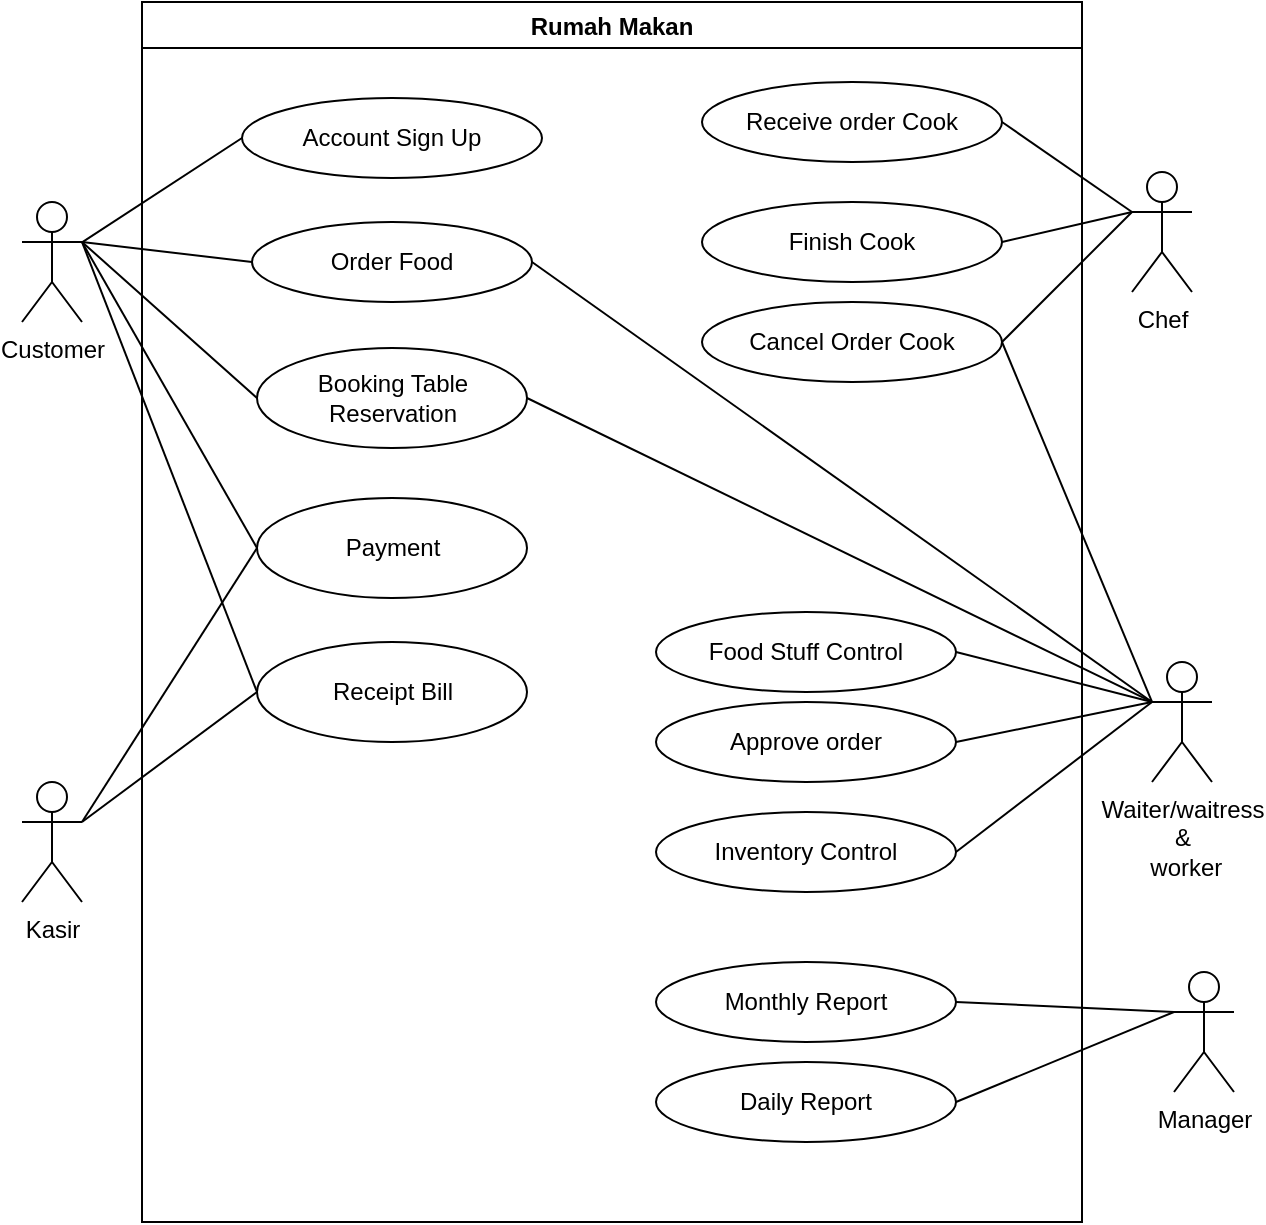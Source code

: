 <mxfile version="20.3.0" type="device"><diagram id="4CxAPelSGZY1QpWf6ZAB" name="Page-1"><mxGraphModel dx="1038" dy="641" grid="1" gridSize="10" guides="1" tooltips="1" connect="1" arrows="1" fold="1" page="1" pageScale="1" pageWidth="850" pageHeight="1100" math="0" shadow="0"><root><mxCell id="0"/><mxCell id="1" parent="0"/><mxCell id="BqO6qnWoC43N9BZCCzg2-1" value="Customer" style="shape=umlActor;verticalLabelPosition=bottom;verticalAlign=top;html=1;outlineConnect=0;" parent="1" vertex="1"><mxGeometry x="133" y="210" width="30" height="60" as="geometry"/></mxCell><mxCell id="BqO6qnWoC43N9BZCCzg2-4" value="Chef" style="shape=umlActor;verticalLabelPosition=bottom;verticalAlign=top;html=1;outlineConnect=0;" parent="1" vertex="1"><mxGeometry x="688" y="195" width="30" height="60" as="geometry"/></mxCell><mxCell id="BqO6qnWoC43N9BZCCzg2-5" value="Kasir" style="shape=umlActor;verticalLabelPosition=bottom;verticalAlign=top;html=1;outlineConnect=0;" parent="1" vertex="1"><mxGeometry x="133" y="500" width="30" height="60" as="geometry"/></mxCell><mxCell id="BqO6qnWoC43N9BZCCzg2-6" value="Waiter/waitress &lt;br&gt;&amp;amp;&lt;br&gt;&amp;nbsp;worker" style="shape=umlActor;verticalLabelPosition=bottom;verticalAlign=top;html=1;outlineConnect=0;" parent="1" vertex="1"><mxGeometry x="698" y="440" width="30" height="60" as="geometry"/></mxCell><mxCell id="BqO6qnWoC43N9BZCCzg2-28" value="Rumah Makan" style="swimlane;" parent="1" vertex="1"><mxGeometry x="193" y="110" width="470" height="610" as="geometry"/></mxCell><mxCell id="BqO6qnWoC43N9BZCCzg2-29" value="Account Sign Up" style="ellipse;whiteSpace=wrap;html=1;" parent="BqO6qnWoC43N9BZCCzg2-28" vertex="1"><mxGeometry x="50" y="48" width="150" height="40" as="geometry"/></mxCell><mxCell id="BqO6qnWoC43N9BZCCzg2-30" value="Approve order" style="ellipse;whiteSpace=wrap;html=1;" parent="BqO6qnWoC43N9BZCCzg2-28" vertex="1"><mxGeometry x="257" y="350" width="150" height="40" as="geometry"/></mxCell><mxCell id="BqO6qnWoC43N9BZCCzg2-31" value="Cancel Order Cook" style="ellipse;whiteSpace=wrap;html=1;" parent="BqO6qnWoC43N9BZCCzg2-28" vertex="1"><mxGeometry x="280" y="150" width="150" height="40" as="geometry"/></mxCell><mxCell id="BqO6qnWoC43N9BZCCzg2-32" value="Order Food" style="ellipse;whiteSpace=wrap;html=1;" parent="BqO6qnWoC43N9BZCCzg2-28" vertex="1"><mxGeometry x="55" y="110" width="140" height="40" as="geometry"/></mxCell><mxCell id="BqO6qnWoC43N9BZCCzg2-33" value="Booking Table Reservation" style="ellipse;whiteSpace=wrap;html=1;" parent="BqO6qnWoC43N9BZCCzg2-28" vertex="1"><mxGeometry x="57.5" y="173" width="135" height="50" as="geometry"/></mxCell><mxCell id="BqO6qnWoC43N9BZCCzg2-34" value="Finish Cook" style="ellipse;whiteSpace=wrap;html=1;" parent="BqO6qnWoC43N9BZCCzg2-28" vertex="1"><mxGeometry x="280" y="100" width="150" height="40" as="geometry"/></mxCell><mxCell id="BqO6qnWoC43N9BZCCzg2-35" value="Daily Report" style="ellipse;whiteSpace=wrap;html=1;" parent="BqO6qnWoC43N9BZCCzg2-28" vertex="1"><mxGeometry x="257" y="530" width="150" height="40" as="geometry"/></mxCell><mxCell id="BqO6qnWoC43N9BZCCzg2-37" value="Payment" style="ellipse;whiteSpace=wrap;html=1;" parent="BqO6qnWoC43N9BZCCzg2-28" vertex="1"><mxGeometry x="57.5" y="248" width="135" height="50" as="geometry"/></mxCell><mxCell id="BqO6qnWoC43N9BZCCzg2-38" value="Receipt Bill" style="ellipse;whiteSpace=wrap;html=1;" parent="BqO6qnWoC43N9BZCCzg2-28" vertex="1"><mxGeometry x="57.5" y="320" width="135" height="50" as="geometry"/></mxCell><mxCell id="BqO6qnWoC43N9BZCCzg2-39" value="Food Stuff Control" style="ellipse;whiteSpace=wrap;html=1;" parent="BqO6qnWoC43N9BZCCzg2-28" vertex="1"><mxGeometry x="257" y="305" width="150" height="40" as="geometry"/></mxCell><mxCell id="BqO6qnWoC43N9BZCCzg2-40" value="Monthly Report" style="ellipse;whiteSpace=wrap;html=1;" parent="BqO6qnWoC43N9BZCCzg2-28" vertex="1"><mxGeometry x="257" y="480" width="150" height="40" as="geometry"/></mxCell><mxCell id="BqO6qnWoC43N9BZCCzg2-54" value="Receive order Cook" style="ellipse;whiteSpace=wrap;html=1;" parent="BqO6qnWoC43N9BZCCzg2-28" vertex="1"><mxGeometry x="280" y="40" width="150" height="40" as="geometry"/></mxCell><mxCell id="BqO6qnWoC43N9BZCCzg2-63" value="Inventory Control" style="ellipse;whiteSpace=wrap;html=1;" parent="BqO6qnWoC43N9BZCCzg2-28" vertex="1"><mxGeometry x="257" y="405" width="150" height="40" as="geometry"/></mxCell><mxCell id="BqO6qnWoC43N9BZCCzg2-36" value="Manager" style="shape=umlActor;verticalLabelPosition=bottom;verticalAlign=top;html=1;outlineConnect=0;" parent="1" vertex="1"><mxGeometry x="709" y="595" width="30" height="60" as="geometry"/></mxCell><mxCell id="BqO6qnWoC43N9BZCCzg2-42" value="" style="endArrow=none;html=1;rounded=0;entryX=0;entryY=0.5;entryDx=0;entryDy=0;" parent="1" source="BqO6qnWoC43N9BZCCzg2-1" target="BqO6qnWoC43N9BZCCzg2-29" edge="1"><mxGeometry width="50" height="50" relative="1" as="geometry"><mxPoint x="323" y="510" as="sourcePoint"/><mxPoint x="373" y="460" as="targetPoint"/></mxGeometry></mxCell><mxCell id="BqO6qnWoC43N9BZCCzg2-43" value="" style="endArrow=none;html=1;rounded=0;entryX=0;entryY=0.5;entryDx=0;entryDy=0;exitX=1;exitY=0.333;exitDx=0;exitDy=0;exitPerimeter=0;" parent="1" source="BqO6qnWoC43N9BZCCzg2-1" target="BqO6qnWoC43N9BZCCzg2-32" edge="1"><mxGeometry width="50" height="50" relative="1" as="geometry"><mxPoint x="173" y="243.226" as="sourcePoint"/><mxPoint x="313.0" y="180" as="targetPoint"/></mxGeometry></mxCell><mxCell id="BqO6qnWoC43N9BZCCzg2-46" value="" style="endArrow=none;html=1;rounded=0;entryX=0;entryY=0.5;entryDx=0;entryDy=0;exitX=1;exitY=0.333;exitDx=0;exitDy=0;exitPerimeter=0;" parent="1" source="BqO6qnWoC43N9BZCCzg2-1" target="BqO6qnWoC43N9BZCCzg2-33" edge="1"><mxGeometry width="50" height="50" relative="1" as="geometry"><mxPoint x="173" y="240" as="sourcePoint"/><mxPoint x="253" y="250" as="targetPoint"/></mxGeometry></mxCell><mxCell id="BqO6qnWoC43N9BZCCzg2-47" value="" style="endArrow=none;html=1;rounded=0;entryX=0;entryY=0.5;entryDx=0;entryDy=0;exitX=1;exitY=0.333;exitDx=0;exitDy=0;exitPerimeter=0;" parent="1" source="BqO6qnWoC43N9BZCCzg2-1" target="BqO6qnWoC43N9BZCCzg2-37" edge="1"><mxGeometry width="50" height="50" relative="1" as="geometry"><mxPoint x="173" y="240" as="sourcePoint"/><mxPoint x="260.5" y="315" as="targetPoint"/></mxGeometry></mxCell><mxCell id="BqO6qnWoC43N9BZCCzg2-49" value="" style="endArrow=none;html=1;rounded=0;entryX=0;entryY=0.5;entryDx=0;entryDy=0;exitX=1;exitY=0.333;exitDx=0;exitDy=0;exitPerimeter=0;" parent="1" source="BqO6qnWoC43N9BZCCzg2-1" target="BqO6qnWoC43N9BZCCzg2-38" edge="1"><mxGeometry width="50" height="50" relative="1" as="geometry"><mxPoint x="173" y="240" as="sourcePoint"/><mxPoint x="260.5" y="395" as="targetPoint"/></mxGeometry></mxCell><mxCell id="BqO6qnWoC43N9BZCCzg2-50" value="" style="endArrow=none;html=1;rounded=0;entryX=1;entryY=0.5;entryDx=0;entryDy=0;exitX=0;exitY=0.333;exitDx=0;exitDy=0;exitPerimeter=0;" parent="1" source="BqO6qnWoC43N9BZCCzg2-4" target="BqO6qnWoC43N9BZCCzg2-31" edge="1"><mxGeometry width="50" height="50" relative="1" as="geometry"><mxPoint x="68" y="255" as="sourcePoint"/><mxPoint x="155.5" y="410" as="targetPoint"/></mxGeometry></mxCell><mxCell id="BqO6qnWoC43N9BZCCzg2-51" value="" style="endArrow=none;html=1;rounded=0;entryX=1;entryY=0.5;entryDx=0;entryDy=0;exitX=0;exitY=0.333;exitDx=0;exitDy=0;exitPerimeter=0;" parent="1" source="BqO6qnWoC43N9BZCCzg2-4" target="BqO6qnWoC43N9BZCCzg2-54" edge="1"><mxGeometry width="50" height="50" relative="1" as="geometry"><mxPoint x="688" y="265" as="sourcePoint"/><mxPoint x="598.0" y="215" as="targetPoint"/></mxGeometry></mxCell><mxCell id="BqO6qnWoC43N9BZCCzg2-53" value="" style="endArrow=none;html=1;rounded=0;entryX=1;entryY=0.5;entryDx=0;entryDy=0;exitX=0;exitY=0.333;exitDx=0;exitDy=0;exitPerimeter=0;" parent="1" source="BqO6qnWoC43N9BZCCzg2-4" target="BqO6qnWoC43N9BZCCzg2-34" edge="1"><mxGeometry width="50" height="50" relative="1" as="geometry"><mxPoint x="688" y="265" as="sourcePoint"/><mxPoint x="598" y="275" as="targetPoint"/></mxGeometry></mxCell><mxCell id="BqO6qnWoC43N9BZCCzg2-55" value="" style="endArrow=none;html=1;rounded=0;entryX=1;entryY=0.5;entryDx=0;entryDy=0;exitX=0;exitY=0.333;exitDx=0;exitDy=0;exitPerimeter=0;" parent="1" source="BqO6qnWoC43N9BZCCzg2-6" target="BqO6qnWoC43N9BZCCzg2-30" edge="1"><mxGeometry width="50" height="50" relative="1" as="geometry"><mxPoint x="698" y="290" as="sourcePoint"/><mxPoint x="608.0" y="350" as="targetPoint"/></mxGeometry></mxCell><mxCell id="BqO6qnWoC43N9BZCCzg2-56" value="" style="endArrow=none;html=1;rounded=0;entryX=1;entryY=0.5;entryDx=0;entryDy=0;exitX=0;exitY=0.333;exitDx=0;exitDy=0;exitPerimeter=0;" parent="1" source="BqO6qnWoC43N9BZCCzg2-6" target="BqO6qnWoC43N9BZCCzg2-39" edge="1"><mxGeometry width="50" height="50" relative="1" as="geometry"><mxPoint x="688" y="420" as="sourcePoint"/><mxPoint x="608.0" y="535" as="targetPoint"/></mxGeometry></mxCell><mxCell id="BqO6qnWoC43N9BZCCzg2-57" value="" style="endArrow=none;html=1;rounded=0;entryX=0;entryY=0.5;entryDx=0;entryDy=0;exitX=1;exitY=0.333;exitDx=0;exitDy=0;exitPerimeter=0;" parent="1" source="BqO6qnWoC43N9BZCCzg2-5" target="BqO6qnWoC43N9BZCCzg2-37" edge="1"><mxGeometry width="50" height="50" relative="1" as="geometry"><mxPoint x="803" y="400" as="sourcePoint"/><mxPoint x="723.0" y="515" as="targetPoint"/></mxGeometry></mxCell><mxCell id="BqO6qnWoC43N9BZCCzg2-58" value="" style="endArrow=none;html=1;rounded=0;entryX=0;entryY=0.5;entryDx=0;entryDy=0;exitX=1;exitY=0.333;exitDx=0;exitDy=0;exitPerimeter=0;" parent="1" source="BqO6qnWoC43N9BZCCzg2-5" target="BqO6qnWoC43N9BZCCzg2-38" edge="1"><mxGeometry width="50" height="50" relative="1" as="geometry"><mxPoint x="173" y="530" as="sourcePoint"/><mxPoint x="260.5" y="393" as="targetPoint"/></mxGeometry></mxCell><mxCell id="BqO6qnWoC43N9BZCCzg2-59" value="" style="endArrow=none;html=1;rounded=0;entryX=1;entryY=0.5;entryDx=0;entryDy=0;exitX=0;exitY=0.333;exitDx=0;exitDy=0;exitPerimeter=0;" parent="1" source="BqO6qnWoC43N9BZCCzg2-6" target="BqO6qnWoC43N9BZCCzg2-33" edge="1"><mxGeometry width="50" height="50" relative="1" as="geometry"><mxPoint x="183" y="540" as="sourcePoint"/><mxPoint x="270.5" y="403" as="targetPoint"/></mxGeometry></mxCell><mxCell id="BqO6qnWoC43N9BZCCzg2-62" value="" style="endArrow=none;html=1;rounded=0;entryX=1;entryY=0.5;entryDx=0;entryDy=0;exitX=0;exitY=0.333;exitDx=0;exitDy=0;exitPerimeter=0;" parent="1" source="BqO6qnWoC43N9BZCCzg2-6" target="BqO6qnWoC43N9BZCCzg2-31" edge="1"><mxGeometry width="50" height="50" relative="1" as="geometry"><mxPoint x="668" y="415" as="sourcePoint"/><mxPoint x="598.0" y="325" as="targetPoint"/></mxGeometry></mxCell><mxCell id="BqO6qnWoC43N9BZCCzg2-64" value="" style="endArrow=none;html=1;rounded=0;entryX=1;entryY=0.5;entryDx=0;entryDy=0;exitX=0;exitY=0.333;exitDx=0;exitDy=0;exitPerimeter=0;" parent="1" source="BqO6qnWoC43N9BZCCzg2-6" target="BqO6qnWoC43N9BZCCzg2-63" edge="1"><mxGeometry width="50" height="50" relative="1" as="geometry"><mxPoint x="688" y="450" as="sourcePoint"/><mxPoint x="608.0" y="535" as="targetPoint"/></mxGeometry></mxCell><mxCell id="BqO6qnWoC43N9BZCCzg2-65" value="" style="endArrow=none;html=1;rounded=0;entryX=1;entryY=0.5;entryDx=0;entryDy=0;exitX=0;exitY=0.333;exitDx=0;exitDy=0;exitPerimeter=0;" parent="1" source="BqO6qnWoC43N9BZCCzg2-36" target="BqO6qnWoC43N9BZCCzg2-40" edge="1"><mxGeometry width="50" height="50" relative="1" as="geometry"><mxPoint x="689" y="280" as="sourcePoint"/><mxPoint x="609.0" y="365" as="targetPoint"/></mxGeometry></mxCell><mxCell id="BqO6qnWoC43N9BZCCzg2-66" value="" style="endArrow=none;html=1;rounded=0;entryX=1;entryY=0.5;entryDx=0;entryDy=0;exitX=0;exitY=0.333;exitDx=0;exitDy=0;exitPerimeter=0;" parent="1" source="BqO6qnWoC43N9BZCCzg2-36" target="BqO6qnWoC43N9BZCCzg2-35" edge="1"><mxGeometry width="50" height="50" relative="1" as="geometry"><mxPoint x="699" y="630" as="sourcePoint"/><mxPoint x="619" y="620" as="targetPoint"/></mxGeometry></mxCell><mxCell id="BqO6qnWoC43N9BZCCzg2-67" value="" style="endArrow=none;html=1;rounded=0;entryX=1;entryY=0.5;entryDx=0;entryDy=0;exitX=0;exitY=0.333;exitDx=0;exitDy=0;exitPerimeter=0;" parent="1" source="BqO6qnWoC43N9BZCCzg2-6" target="BqO6qnWoC43N9BZCCzg2-32" edge="1"><mxGeometry width="50" height="50" relative="1" as="geometry"><mxPoint x="793" y="420" as="sourcePoint"/><mxPoint x="395.5" y="318" as="targetPoint"/></mxGeometry></mxCell></root></mxGraphModel></diagram></mxfile>